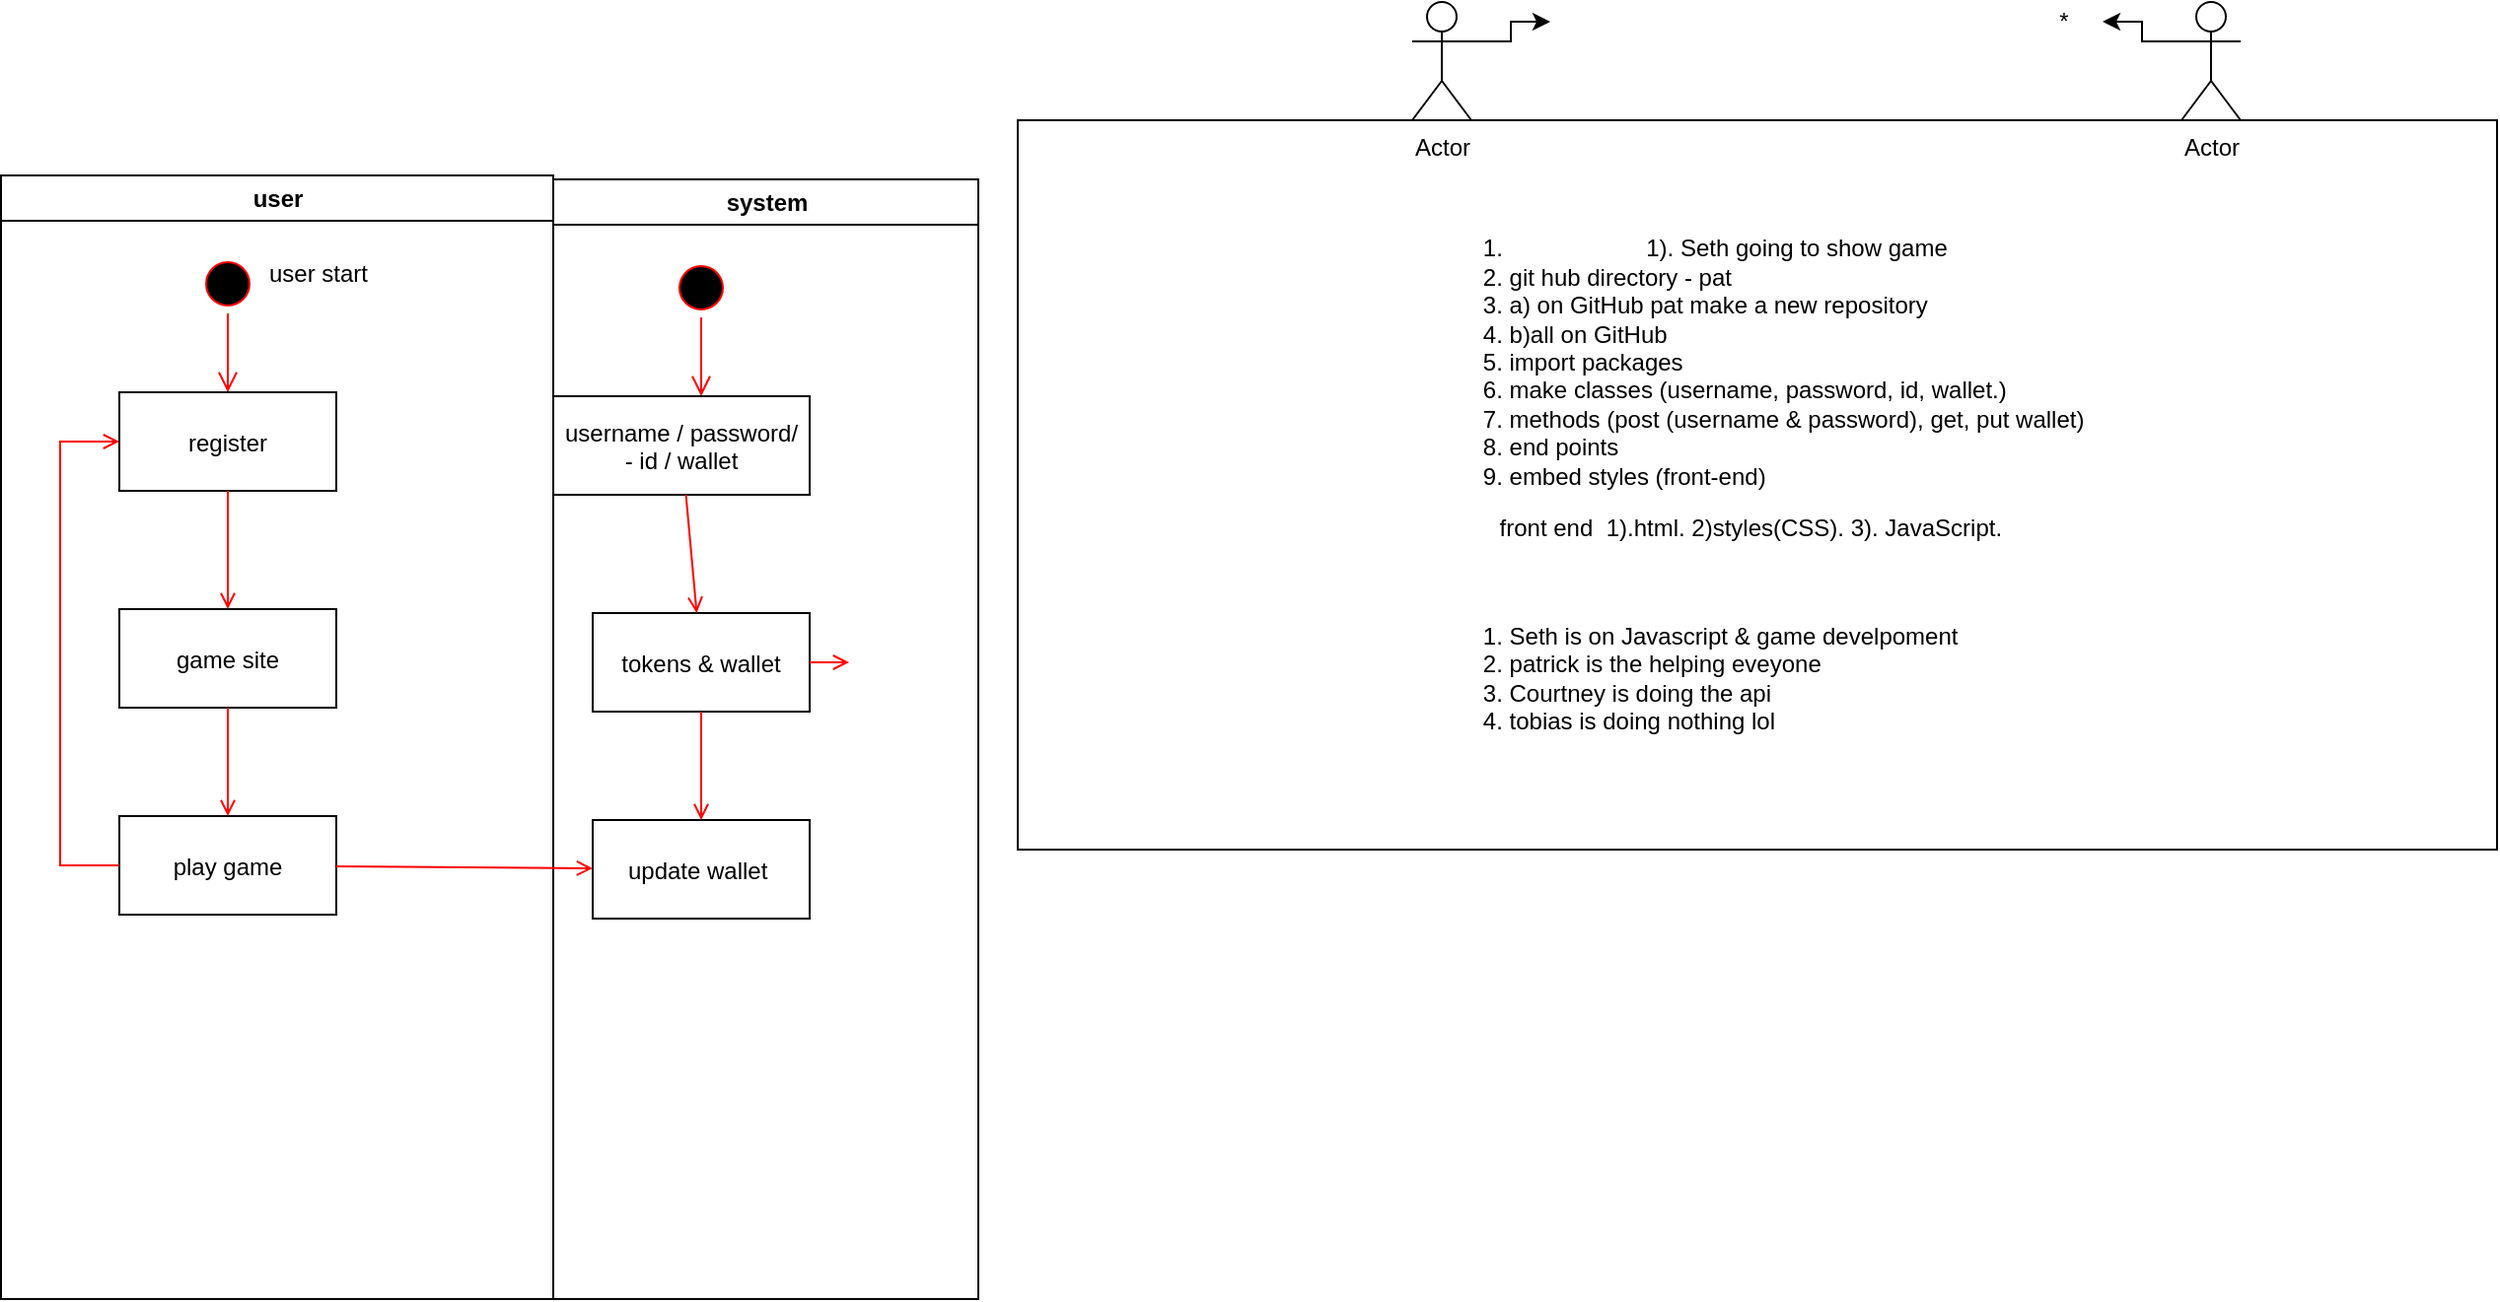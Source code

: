 <mxfile version="14.9.6" type="github">
  <diagram name="Page-1" id="e7e014a7-5840-1c2e-5031-d8a46d1fe8dd">
    <mxGraphModel dx="1038" dy="600" grid="1" gridSize="10" guides="1" tooltips="1" connect="1" arrows="1" fold="1" page="1" pageScale="1" pageWidth="1169" pageHeight="826" background="none" math="0" shadow="0">
      <root>
        <mxCell id="0" />
        <mxCell id="1" parent="0" />
        <mxCell id="2" value="user" style="swimlane;whiteSpace=wrap" parent="1" vertex="1">
          <mxGeometry x="164.5" y="128" width="280" height="570" as="geometry" />
        </mxCell>
        <mxCell id="5" value="" style="ellipse;shape=startState;fillColor=#000000;strokeColor=#ff0000;" parent="2" vertex="1">
          <mxGeometry x="100" y="40" width="30" height="30" as="geometry" />
        </mxCell>
        <mxCell id="6" value="" style="edgeStyle=elbowEdgeStyle;elbow=horizontal;verticalAlign=bottom;endArrow=open;endSize=8;strokeColor=#FF0000;endFill=1;rounded=0" parent="2" source="5" target="7" edge="1">
          <mxGeometry x="100" y="40" as="geometry">
            <mxPoint x="115" y="110" as="targetPoint" />
          </mxGeometry>
        </mxCell>
        <mxCell id="7" value="register" style="" parent="2" vertex="1">
          <mxGeometry x="60" y="110" width="110" height="50" as="geometry" />
        </mxCell>
        <mxCell id="8" value="game site" style="" parent="2" vertex="1">
          <mxGeometry x="60" y="220" width="110" height="50" as="geometry" />
        </mxCell>
        <mxCell id="9" value="" style="endArrow=open;strokeColor=#FF0000;endFill=1;rounded=0" parent="2" source="7" target="8" edge="1">
          <mxGeometry relative="1" as="geometry" />
        </mxCell>
        <mxCell id="10" value="play game" style="" parent="2" vertex="1">
          <mxGeometry x="60" y="325" width="110" height="50" as="geometry" />
        </mxCell>
        <mxCell id="11" value="" style="endArrow=open;strokeColor=#FF0000;endFill=1;rounded=0" parent="2" source="8" target="10" edge="1">
          <mxGeometry relative="1" as="geometry" />
        </mxCell>
        <mxCell id="12" value="" style="edgeStyle=elbowEdgeStyle;elbow=horizontal;strokeColor=#FF0000;endArrow=open;endFill=1;rounded=0" parent="2" source="10" target="7" edge="1">
          <mxGeometry width="100" height="100" relative="1" as="geometry">
            <mxPoint x="160" y="290" as="sourcePoint" />
            <mxPoint x="260" y="190" as="targetPoint" />
            <Array as="points">
              <mxPoint x="30" y="250" />
            </Array>
          </mxGeometry>
        </mxCell>
        <mxCell id="RPenKIVFC2AOVS8Rnt-N-41" value="user start&lt;br&gt;" style="text;html=1;align=center;verticalAlign=middle;resizable=0;points=[];autosize=1;strokeColor=none;" vertex="1" parent="2">
          <mxGeometry x="125.5" y="40" width="70" height="20" as="geometry" />
        </mxCell>
        <mxCell id="3" value="system" style="swimlane;whiteSpace=wrap" parent="1" vertex="1">
          <mxGeometry x="444.5" y="130" width="215.5" height="568" as="geometry" />
        </mxCell>
        <mxCell id="13" value="" style="ellipse;shape=startState;fillColor=#000000;strokeColor=#ff0000;" parent="3" vertex="1">
          <mxGeometry x="60" y="40" width="30" height="30" as="geometry" />
        </mxCell>
        <mxCell id="14" value="" style="edgeStyle=elbowEdgeStyle;elbow=horizontal;verticalAlign=bottom;endArrow=open;endSize=8;strokeColor=#FF0000;endFill=1;rounded=0" parent="3" source="13" target="15" edge="1">
          <mxGeometry x="40" y="20" as="geometry">
            <mxPoint x="55" y="90" as="targetPoint" />
          </mxGeometry>
        </mxCell>
        <mxCell id="15" value="username / password/&#xa;- id / wallet" style="" parent="3" vertex="1">
          <mxGeometry y="110" width="130" height="50" as="geometry" />
        </mxCell>
        <mxCell id="16" value="tokens &amp; wallet" style="" parent="3" vertex="1">
          <mxGeometry x="20" y="220" width="110" height="50" as="geometry" />
        </mxCell>
        <mxCell id="17" value="" style="endArrow=open;strokeColor=#FF0000;endFill=1;rounded=0" parent="3" source="15" target="16" edge="1">
          <mxGeometry relative="1" as="geometry" />
        </mxCell>
        <mxCell id="18" value="update wallet " style="" parent="3" vertex="1">
          <mxGeometry x="20" y="325" width="110" height="50" as="geometry" />
        </mxCell>
        <mxCell id="19" value="" style="endArrow=open;strokeColor=#FF0000;endFill=1;rounded=0" parent="3" source="16" target="18" edge="1">
          <mxGeometry relative="1" as="geometry" />
        </mxCell>
        <mxCell id="24" value="" style="endArrow=open;strokeColor=#FF0000;endFill=1;rounded=0" parent="3" source="16" edge="1">
          <mxGeometry relative="1" as="geometry">
            <mxPoint x="150" y="245" as="targetPoint" />
          </mxGeometry>
        </mxCell>
        <mxCell id="20" value="" style="endArrow=open;strokeColor=#FF0000;endFill=1;rounded=0" parent="1" source="10" target="18" edge="1">
          <mxGeometry relative="1" as="geometry" />
        </mxCell>
        <mxCell id="RPenKIVFC2AOVS8Rnt-N-44" value="&lt;ol&gt;&lt;li&gt;1). Seth going to show game&lt;/li&gt;&lt;li style=&quot;text-align: left&quot;&gt;git hub directory - pat&lt;/li&gt;&lt;li style=&quot;text-align: left&quot;&gt;a) on GitHub pat make a new repository&lt;/li&gt;&lt;li style=&quot;text-align: left&quot;&gt;b)all on GitHub&lt;/li&gt;&lt;li style=&quot;text-align: left&quot;&gt;import packages&lt;/li&gt;&lt;li style=&quot;text-align: left&quot;&gt;make classes (username, password, id, wallet.)&lt;/li&gt;&lt;li style=&quot;text-align: left&quot;&gt;methods (post (username &amp;amp; password), get, put wallet)&lt;/li&gt;&lt;li style=&quot;text-align: left&quot;&gt;end points&amp;nbsp;&amp;nbsp;&lt;/li&gt;&lt;li style=&quot;text-align: left&quot;&gt;embed styles (front-end)&lt;/li&gt;&lt;/ol&gt;&lt;span&gt;front end&amp;nbsp; 1).html. 2)styles(CSS). 3). JavaScript.&amp;nbsp;&amp;nbsp;&lt;br&gt;&lt;br&gt;&lt;br&gt;&lt;ol&gt;&lt;li style=&quot;text-align: left&quot;&gt;Seth is on Javascript &amp;amp; game develpoment&lt;/li&gt;&lt;li style=&quot;text-align: left&quot;&gt;patrick is the helping eveyone&lt;/li&gt;&lt;li style=&quot;text-align: left&quot;&gt;Courtney is doing the api&lt;/li&gt;&lt;li style=&quot;text-align: left&quot;&gt;tobias is doing nothing lol&lt;/li&gt;&lt;/ol&gt;&lt;/span&gt;" style="rounded=0;whiteSpace=wrap;html=1;" vertex="1" parent="1">
          <mxGeometry x="680" y="100" width="750" height="370" as="geometry" />
        </mxCell>
        <mxCell id="RPenKIVFC2AOVS8Rnt-N-52" style="edgeStyle=orthogonalEdgeStyle;rounded=0;orthogonalLoop=1;jettySize=auto;html=1;exitX=0;exitY=0.333;exitDx=0;exitDy=0;exitPerimeter=0;" edge="1" parent="1" source="RPenKIVFC2AOVS8Rnt-N-45">
          <mxGeometry relative="1" as="geometry">
            <mxPoint x="1230" y="50" as="targetPoint" />
            <Array as="points">
              <mxPoint x="1250" y="60" />
              <mxPoint x="1250" y="50" />
              <mxPoint x="1230" y="50" />
            </Array>
          </mxGeometry>
        </mxCell>
        <mxCell id="RPenKIVFC2AOVS8Rnt-N-45" value="Actor" style="shape=umlActor;verticalLabelPosition=bottom;verticalAlign=top;html=1;outlineConnect=0;" vertex="1" parent="1">
          <mxGeometry x="1270" y="40" width="30" height="60" as="geometry" />
        </mxCell>
        <mxCell id="RPenKIVFC2AOVS8Rnt-N-51" style="edgeStyle=orthogonalEdgeStyle;rounded=0;orthogonalLoop=1;jettySize=auto;html=1;" edge="1" parent="1" source="RPenKIVFC2AOVS8Rnt-N-47">
          <mxGeometry relative="1" as="geometry">
            <mxPoint x="950" y="50" as="targetPoint" />
            <Array as="points">
              <mxPoint x="930" y="60" />
              <mxPoint x="930" y="50" />
            </Array>
          </mxGeometry>
        </mxCell>
        <mxCell id="RPenKIVFC2AOVS8Rnt-N-47" value="Actor" style="shape=umlActor;verticalLabelPosition=bottom;verticalAlign=top;html=1;outlineConnect=0;" vertex="1" parent="1">
          <mxGeometry x="880" y="40" width="30" height="60" as="geometry" />
        </mxCell>
        <mxCell id="RPenKIVFC2AOVS8Rnt-N-53" value="*" style="text;html=1;align=center;verticalAlign=middle;resizable=0;points=[];autosize=1;strokeColor=none;" vertex="1" parent="1">
          <mxGeometry x="1200" y="40" width="20" height="20" as="geometry" />
        </mxCell>
      </root>
    </mxGraphModel>
  </diagram>
</mxfile>
